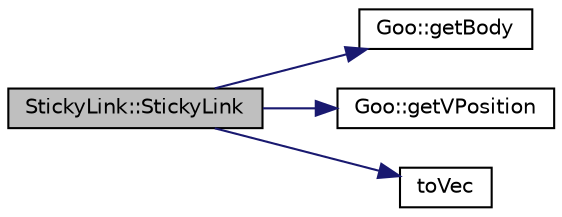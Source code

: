 digraph G
{
  edge [fontname="Helvetica",fontsize="10",labelfontname="Helvetica",labelfontsize="10"];
  node [fontname="Helvetica",fontsize="10",shape=record];
  rankdir="LR";
  Node1 [label="StickyLink::StickyLink",height=0.2,width=0.4,color="black", fillcolor="grey75", style="filled" fontcolor="black"];
  Node1 -> Node2 [color="midnightblue",fontsize="10",style="solid",fontname="Helvetica"];
  Node2 [label="Goo::getBody",height=0.2,width=0.4,color="black", fillcolor="white", style="filled",URL="$d5/d5d/classGoo.html#a314afea0927fa89c5d2c50bf8893ed0c"];
  Node1 -> Node3 [color="midnightblue",fontsize="10",style="solid",fontname="Helvetica"];
  Node3 [label="Goo::getVPosition",height=0.2,width=0.4,color="black", fillcolor="white", style="filled",URL="$d5/d5d/classGoo.html#aa73714c6bc45881fadb6638d11c884bd"];
  Node1 -> Node4 [color="midnightblue",fontsize="10",style="solid",fontname="Helvetica"];
  Node4 [label="toVec",height=0.2,width=0.4,color="black", fillcolor="white", style="filled",URL="$d5/da5/tools_8h.html#a8dfdc7a5f23df015bdc2dd317531c528",tooltip="Convert a QPoint in a b2Vec2."];
}
